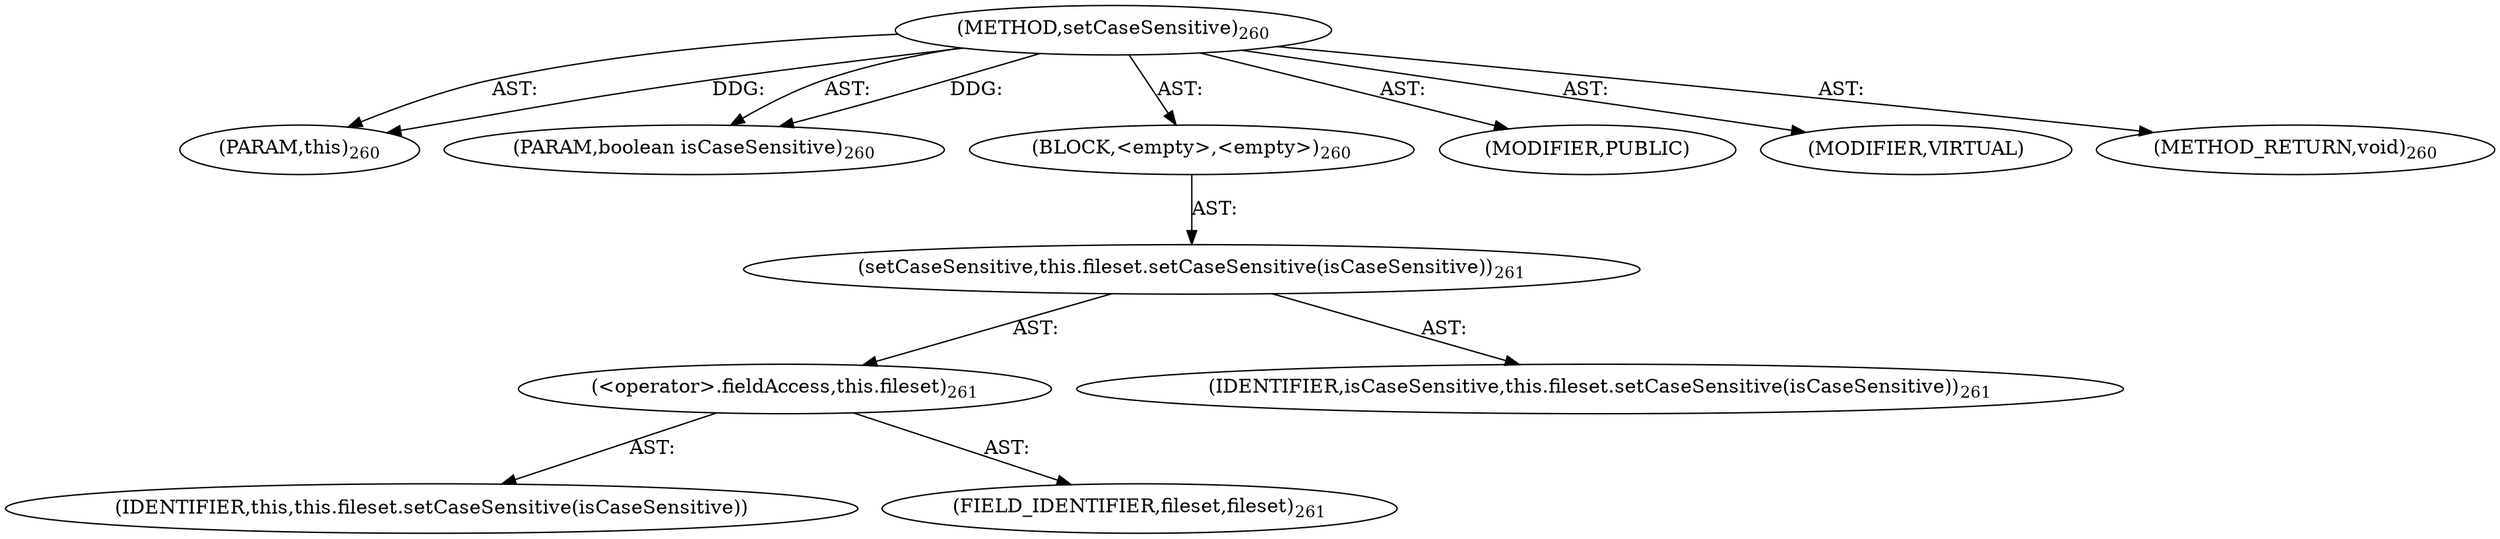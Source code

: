 digraph "setCaseSensitive" {  
"111669149710" [label = <(METHOD,setCaseSensitive)<SUB>260</SUB>> ]
"115964117015" [label = <(PARAM,this)<SUB>260</SUB>> ]
"115964117016" [label = <(PARAM,boolean isCaseSensitive)<SUB>260</SUB>> ]
"25769803796" [label = <(BLOCK,&lt;empty&gt;,&lt;empty&gt;)<SUB>260</SUB>> ]
"30064771139" [label = <(setCaseSensitive,this.fileset.setCaseSensitive(isCaseSensitive))<SUB>261</SUB>> ]
"30064771140" [label = <(&lt;operator&gt;.fieldAccess,this.fileset)<SUB>261</SUB>> ]
"68719476784" [label = <(IDENTIFIER,this,this.fileset.setCaseSensitive(isCaseSensitive))> ]
"55834574863" [label = <(FIELD_IDENTIFIER,fileset,fileset)<SUB>261</SUB>> ]
"68719476785" [label = <(IDENTIFIER,isCaseSensitive,this.fileset.setCaseSensitive(isCaseSensitive))<SUB>261</SUB>> ]
"133143986205" [label = <(MODIFIER,PUBLIC)> ]
"133143986206" [label = <(MODIFIER,VIRTUAL)> ]
"128849018894" [label = <(METHOD_RETURN,void)<SUB>260</SUB>> ]
  "111669149710" -> "115964117015"  [ label = "AST: "] 
  "111669149710" -> "115964117016"  [ label = "AST: "] 
  "111669149710" -> "25769803796"  [ label = "AST: "] 
  "111669149710" -> "133143986205"  [ label = "AST: "] 
  "111669149710" -> "133143986206"  [ label = "AST: "] 
  "111669149710" -> "128849018894"  [ label = "AST: "] 
  "25769803796" -> "30064771139"  [ label = "AST: "] 
  "30064771139" -> "30064771140"  [ label = "AST: "] 
  "30064771139" -> "68719476785"  [ label = "AST: "] 
  "30064771140" -> "68719476784"  [ label = "AST: "] 
  "30064771140" -> "55834574863"  [ label = "AST: "] 
  "111669149710" -> "115964117015"  [ label = "DDG: "] 
  "111669149710" -> "115964117016"  [ label = "DDG: "] 
}
